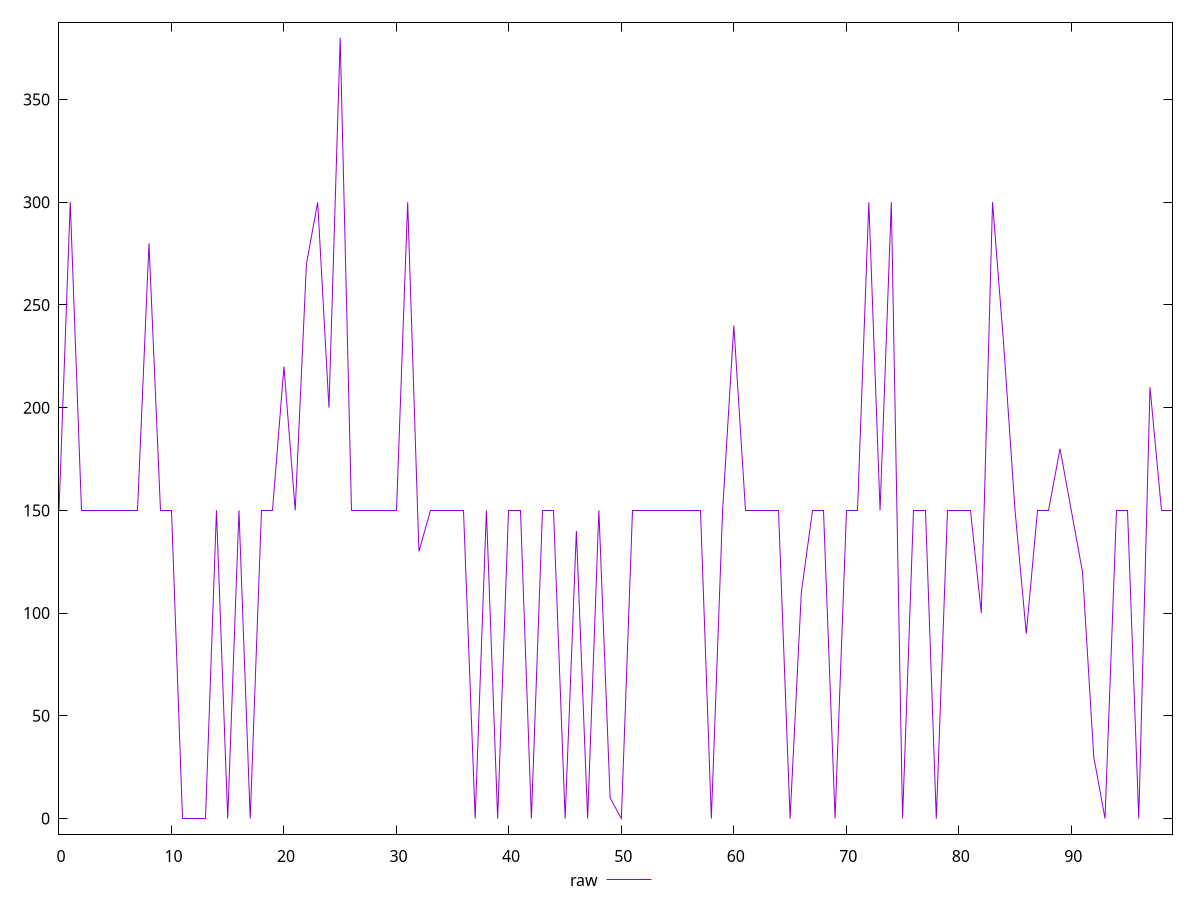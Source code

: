 reset

$raw <<EOF
0 150
1 300
2 150
3 150
4 150
5 150
6 150
7 150
8 280
9 150
10 150
11 0
12 0
13 0
14 150
15 0
16 150
17 0
18 150
19 150
20 220
21 150
22 270
23 300
24 200
25 380
26 150
27 150
28 150
29 150
30 150
31 300
32 130
33 150
34 150
35 150
36 150
37 0
38 150
39 0
40 150
41 150
42 0
43 150
44 150
45 0
46 140
47 0
48 150
49 10
50 0
51 150
52 150
53 150
54 150
55 150
56 150
57 150
58 0
59 150
60 240
61 150
62 150
63 150
64 150
65 0
66 110
67 150
68 150
69 0
70 150
71 150
72 300
73 150
74 300
75 0
76 150
77 150
78 0
79 150
80 150
81 150
82 100
83 300
84 230
85 150
86 90
87 150
88 150
89 180
90 150
91 120
92 30
93 0
94 150
95 150
96 0
97 210
98 150
99 150
EOF

set key outside below
set xrange [0:99]
set yrange [-7.6000000000000005:387.6]
set trange [-7.6000000000000005:387.6]
set terminal svg size 640, 500 enhanced background rgb 'white'
set output "reprap/uses-optimized-images/samples/pages+cached/raw/values.svg"

plot $raw title "raw" with line

reset
